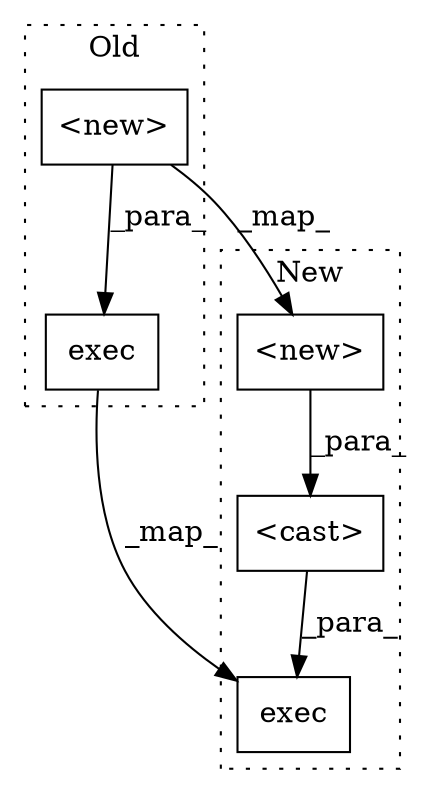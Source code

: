 digraph G {
subgraph cluster0 {
1 [label="<new>" a="14" s="14866,14909" l="15,1" shape="box"];
5 [label="exec" a="32" s="14861,14910" l="5,1" shape="box"];
label = "Old";
style="dotted";
}
subgraph cluster1 {
2 [label="<new>" a="14" s="14981,15025" l="12,1" shape="box"];
3 [label="<cast>" a="11" s="14970" l="11" shape="box"];
4 [label="exec" a="32" s="14965,15026" l="5,1" shape="box"];
label = "New";
style="dotted";
}
1 -> 5 [label="_para_"];
1 -> 2 [label="_map_"];
2 -> 3 [label="_para_"];
3 -> 4 [label="_para_"];
5 -> 4 [label="_map_"];
}
